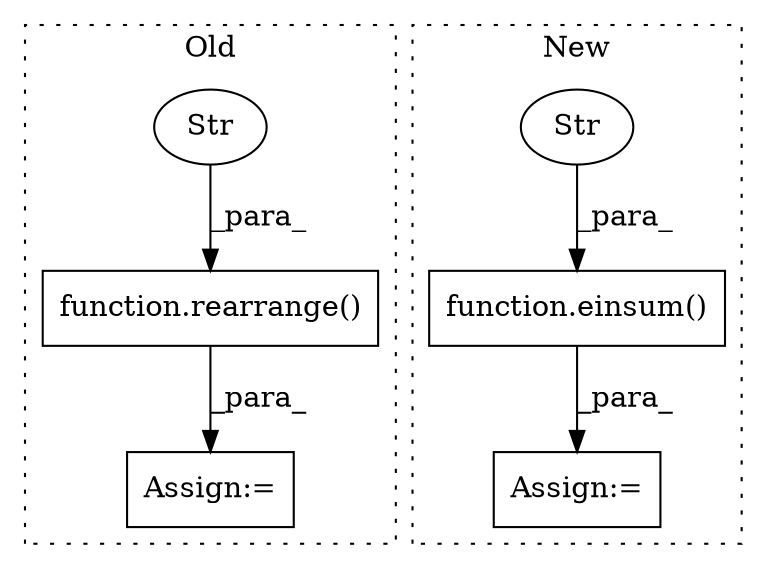 digraph G {
subgraph cluster0 {
1 [label="function.rearrange()" a="75" s="5664,5703" l="10,1" shape="box"];
4 [label="Str" a="66" s="5677" l="26" shape="ellipse"];
5 [label="Assign:=" a="68" s="5661" l="3" shape="box"];
label = "Old";
style="dotted";
}
subgraph cluster1 {
2 [label="function.einsum()" a="75" s="6435,6483" l="7,1" shape="box"];
3 [label="Str" a="66" s="6442" l="35" shape="ellipse"];
6 [label="Assign:=" a="68" s="6598" l="3" shape="box"];
label = "New";
style="dotted";
}
1 -> 5 [label="_para_"];
2 -> 6 [label="_para_"];
3 -> 2 [label="_para_"];
4 -> 1 [label="_para_"];
}